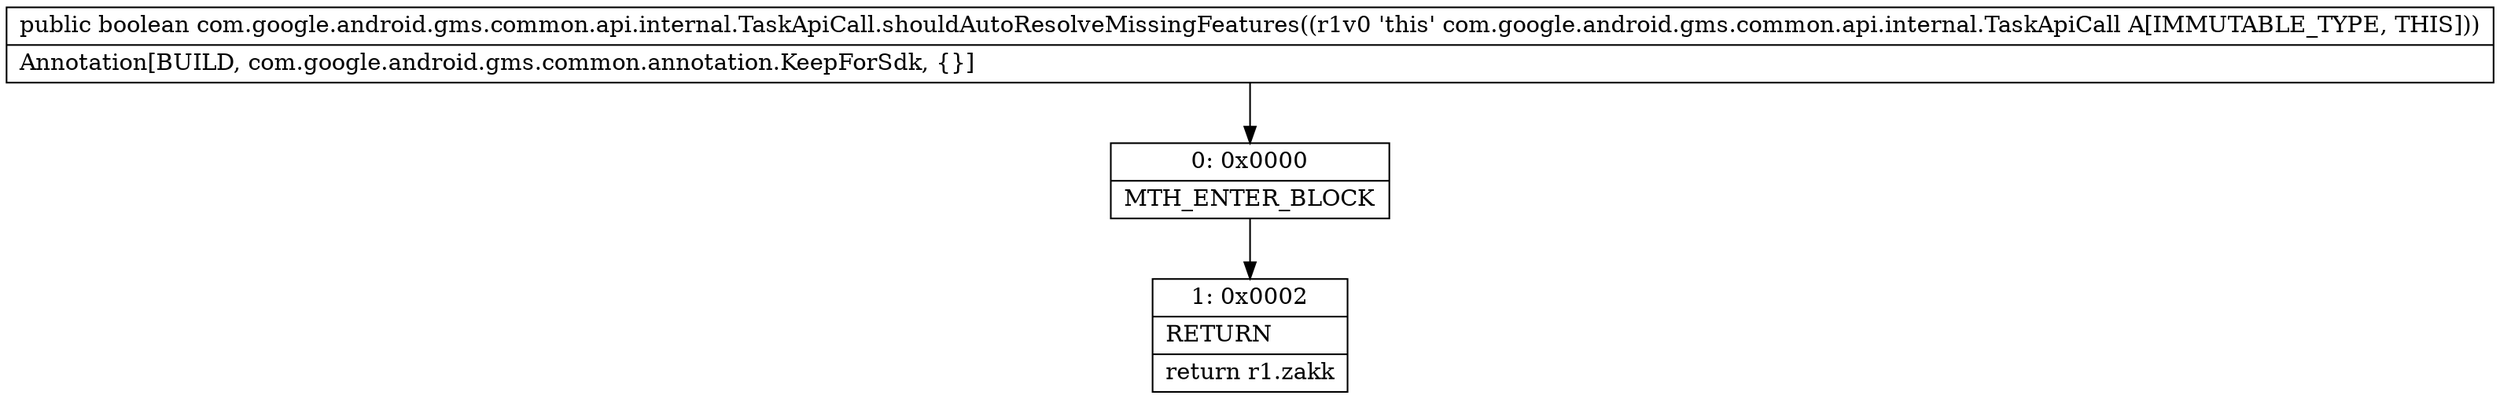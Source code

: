 digraph "CFG forcom.google.android.gms.common.api.internal.TaskApiCall.shouldAutoResolveMissingFeatures()Z" {
Node_0 [shape=record,label="{0\:\ 0x0000|MTH_ENTER_BLOCK\l}"];
Node_1 [shape=record,label="{1\:\ 0x0002|RETURN\l|return r1.zakk\l}"];
MethodNode[shape=record,label="{public boolean com.google.android.gms.common.api.internal.TaskApiCall.shouldAutoResolveMissingFeatures((r1v0 'this' com.google.android.gms.common.api.internal.TaskApiCall A[IMMUTABLE_TYPE, THIS]))  | Annotation[BUILD, com.google.android.gms.common.annotation.KeepForSdk, \{\}]\l}"];
MethodNode -> Node_0;
Node_0 -> Node_1;
}

